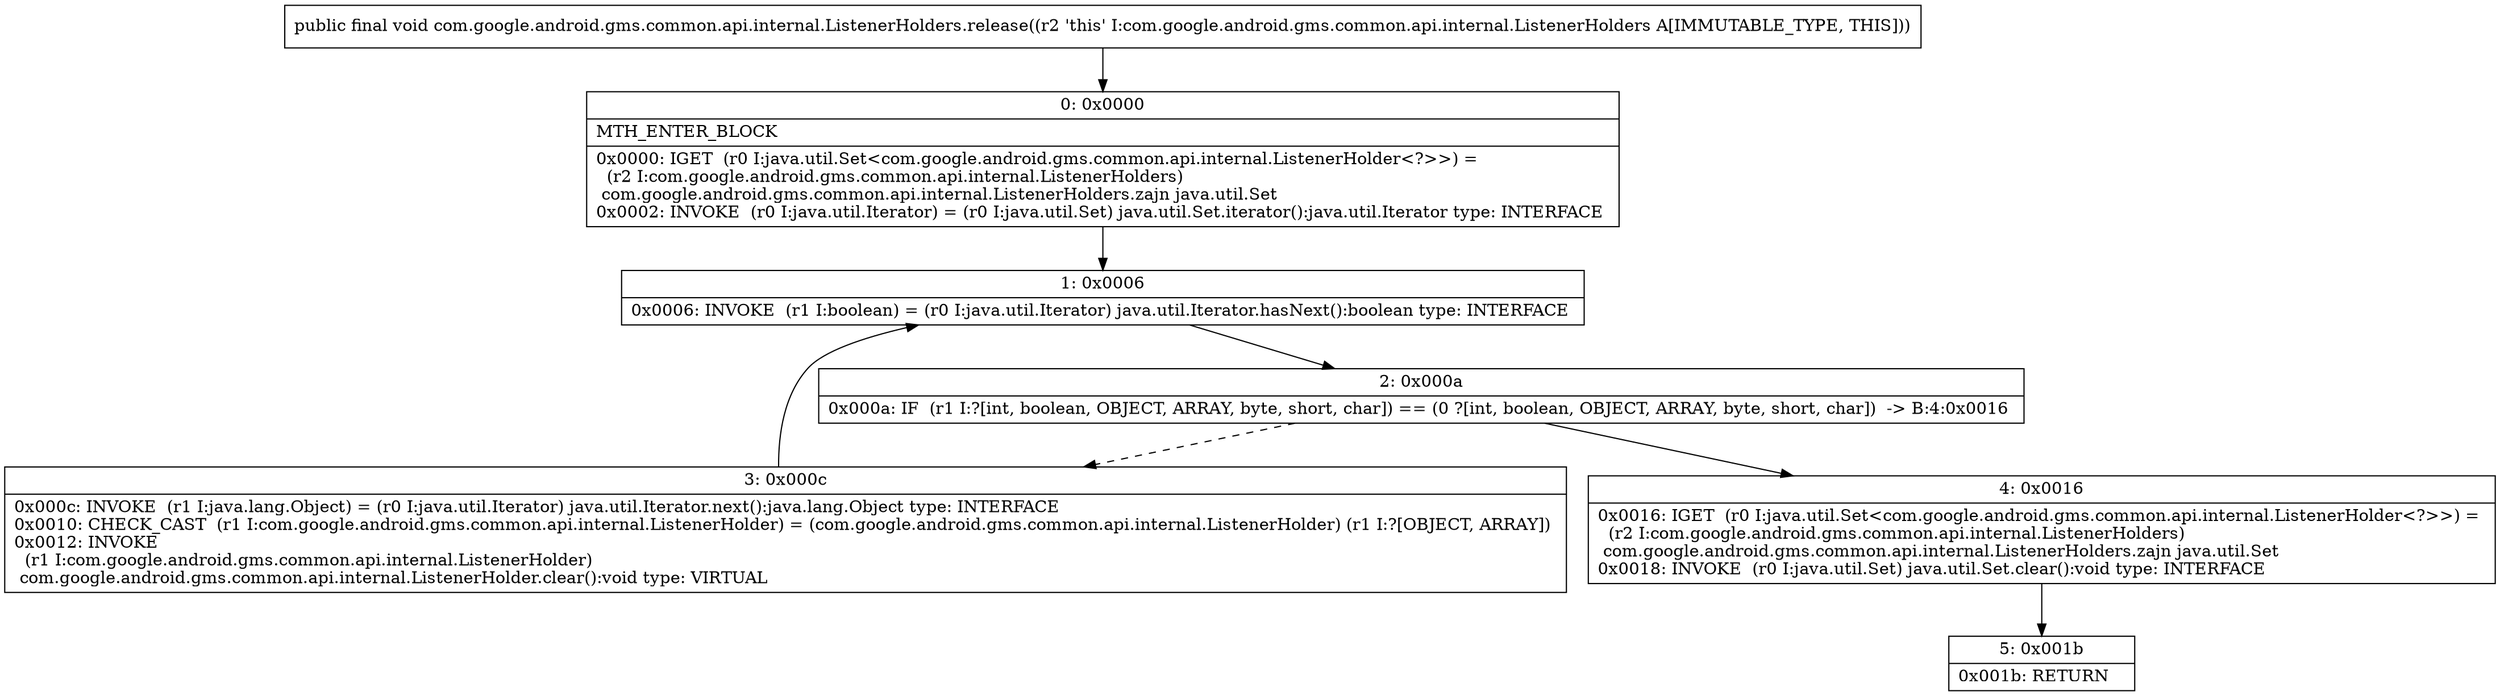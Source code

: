 digraph "CFG forcom.google.android.gms.common.api.internal.ListenerHolders.release()V" {
Node_0 [shape=record,label="{0\:\ 0x0000|MTH_ENTER_BLOCK\l|0x0000: IGET  (r0 I:java.util.Set\<com.google.android.gms.common.api.internal.ListenerHolder\<?\>\>) = \l  (r2 I:com.google.android.gms.common.api.internal.ListenerHolders)\l com.google.android.gms.common.api.internal.ListenerHolders.zajn java.util.Set \l0x0002: INVOKE  (r0 I:java.util.Iterator) = (r0 I:java.util.Set) java.util.Set.iterator():java.util.Iterator type: INTERFACE \l}"];
Node_1 [shape=record,label="{1\:\ 0x0006|0x0006: INVOKE  (r1 I:boolean) = (r0 I:java.util.Iterator) java.util.Iterator.hasNext():boolean type: INTERFACE \l}"];
Node_2 [shape=record,label="{2\:\ 0x000a|0x000a: IF  (r1 I:?[int, boolean, OBJECT, ARRAY, byte, short, char]) == (0 ?[int, boolean, OBJECT, ARRAY, byte, short, char])  \-\> B:4:0x0016 \l}"];
Node_3 [shape=record,label="{3\:\ 0x000c|0x000c: INVOKE  (r1 I:java.lang.Object) = (r0 I:java.util.Iterator) java.util.Iterator.next():java.lang.Object type: INTERFACE \l0x0010: CHECK_CAST  (r1 I:com.google.android.gms.common.api.internal.ListenerHolder) = (com.google.android.gms.common.api.internal.ListenerHolder) (r1 I:?[OBJECT, ARRAY]) \l0x0012: INVOKE  \l  (r1 I:com.google.android.gms.common.api.internal.ListenerHolder)\l com.google.android.gms.common.api.internal.ListenerHolder.clear():void type: VIRTUAL \l}"];
Node_4 [shape=record,label="{4\:\ 0x0016|0x0016: IGET  (r0 I:java.util.Set\<com.google.android.gms.common.api.internal.ListenerHolder\<?\>\>) = \l  (r2 I:com.google.android.gms.common.api.internal.ListenerHolders)\l com.google.android.gms.common.api.internal.ListenerHolders.zajn java.util.Set \l0x0018: INVOKE  (r0 I:java.util.Set) java.util.Set.clear():void type: INTERFACE \l}"];
Node_5 [shape=record,label="{5\:\ 0x001b|0x001b: RETURN   \l}"];
MethodNode[shape=record,label="{public final void com.google.android.gms.common.api.internal.ListenerHolders.release((r2 'this' I:com.google.android.gms.common.api.internal.ListenerHolders A[IMMUTABLE_TYPE, THIS])) }"];
MethodNode -> Node_0;
Node_0 -> Node_1;
Node_1 -> Node_2;
Node_2 -> Node_3[style=dashed];
Node_2 -> Node_4;
Node_3 -> Node_1;
Node_4 -> Node_5;
}

